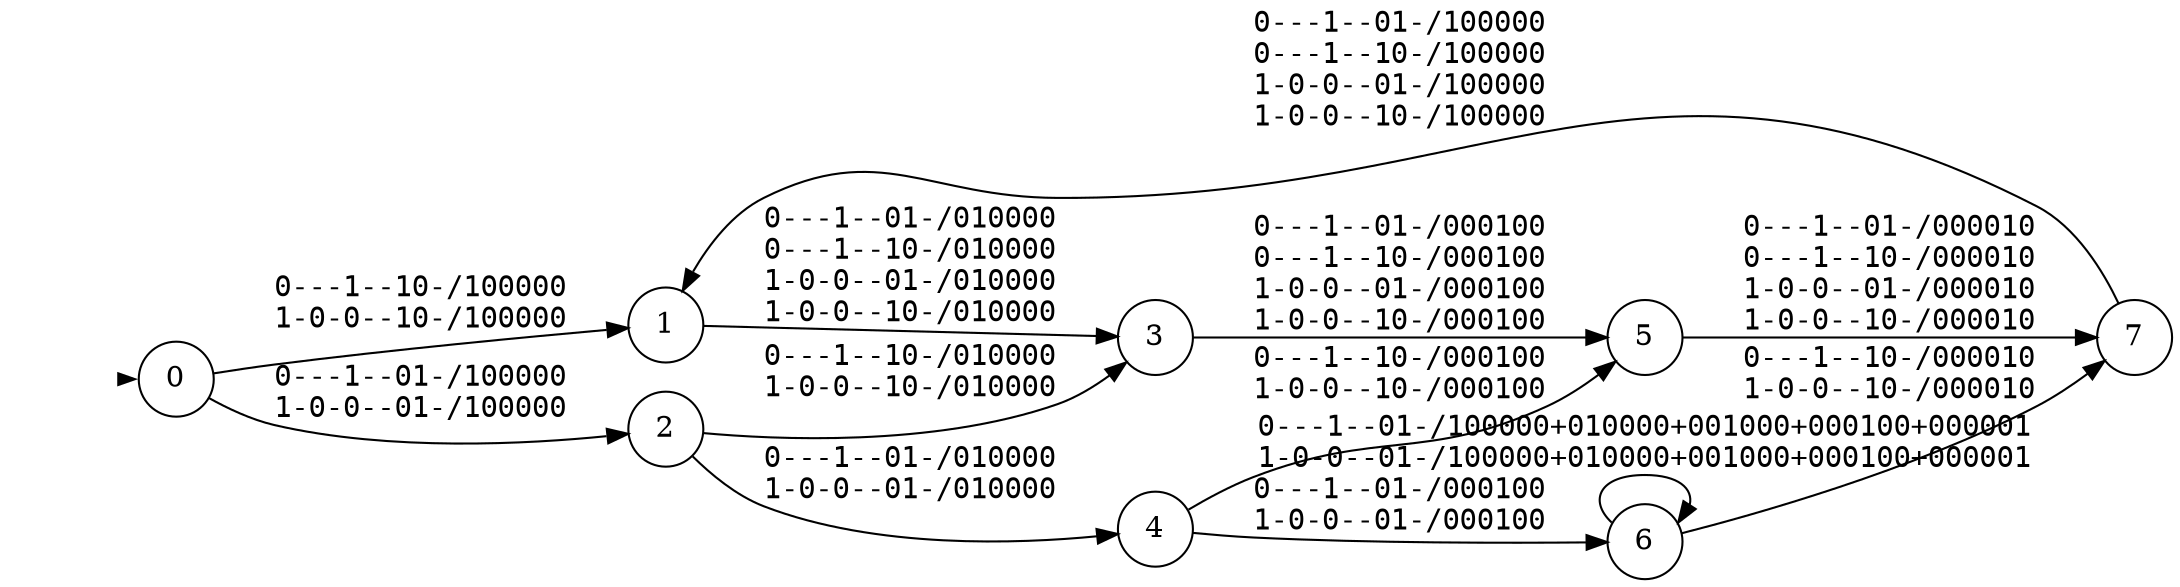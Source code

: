 digraph""{graph[rankdir=LR,ranksep=0.8,nodesep=0.2];node[shape=circle];edge[fontname=mono];init[shape=point,style=invis];0[label="0"];1[label="1"];2[label="2"];3[label="3"];4[label="4"];5[label="5"];6[label="6"];7[label="7"];init->0[penwidth=0,tooltip="initialstate"];0->1[label="0---1--10-/100000\l1-0-0--10-/100000\l",labeltooltip="&#172;warehouse&#8743;shop&#8743;night&#8743;&#172;day/go_counter&#8743;&#172;go_back&#8743;&#172;go_charging_point&#8743;&#172;go_warehouse&#8743;&#172;go_entrace&#8743;&#172;go_safe_loc&#10;warehouse&#8743;&#172;entrance&#8743;&#172;shop&#8743;night&#8743;&#172;day/go_counter&#8743;&#172;go_back&#8743;&#172;go_charging_point&#8743;&#172;go_warehouse&#8743;&#172;go_entrace&#8743;&#172;go_safe_loc&#10;"];0->2[label="0---1--01-/100000\l1-0-0--01-/100000\l",labeltooltip="&#172;warehouse&#8743;shop&#8743;&#172;night&#8743;day/go_counter&#8743;&#172;go_back&#8743;&#172;go_charging_point&#8743;&#172;go_warehouse&#8743;&#172;go_entrace&#8743;&#172;go_safe_loc&#10;warehouse&#8743;&#172;entrance&#8743;&#172;shop&#8743;&#172;night&#8743;day/go_counter&#8743;&#172;go_back&#8743;&#172;go_charging_point&#8743;&#172;go_warehouse&#8743;&#172;go_entrace&#8743;&#172;go_safe_loc&#10;"];1->3[label="0---1--01-/010000\l0---1--10-/010000\l1-0-0--01-/010000\l1-0-0--10-/010000\l",labeltooltip="&#172;warehouse&#8743;shop&#8743;&#172;night&#8743;day/&#172;go_counter&#8743;go_back&#8743;&#172;go_charging_point&#8743;&#172;go_warehouse&#8743;&#172;go_entrace&#8743;&#172;go_safe_loc&#10;&#172;warehouse&#8743;shop&#8743;night&#8743;&#172;day/&#172;go_counter&#8743;go_back&#8743;&#172;go_charging_point&#8743;&#172;go_warehouse&#8743;&#172;go_entrace&#8743;&#172;go_safe_loc&#10;warehouse&#8743;&#172;entrance&#8743;&#172;shop&#8743;&#172;night&#8743;day/&#172;go_counter&#8743;go_back&#8743;&#172;go_charging_point&#8743;&#172;go_warehouse&#8743;&#172;go_entrace&#8743;&#172;go_safe_loc&#10;warehouse&#8743;&#172;entrance&#8743;&#172;shop&#8743;night&#8743;&#172;day/&#172;go_counter&#8743;go_back&#8743;&#172;go_charging_point&#8743;&#172;go_warehouse&#8743;&#172;go_entrace&#8743;&#172;go_safe_loc&#10;"];2->3[label="0---1--10-/010000\l1-0-0--10-/010000\l",labeltooltip="&#172;warehouse&#8743;shop&#8743;night&#8743;&#172;day/&#172;go_counter&#8743;go_back&#8743;&#172;go_charging_point&#8743;&#172;go_warehouse&#8743;&#172;go_entrace&#8743;&#172;go_safe_loc&#10;warehouse&#8743;&#172;entrance&#8743;&#172;shop&#8743;night&#8743;&#172;day/&#172;go_counter&#8743;go_back&#8743;&#172;go_charging_point&#8743;&#172;go_warehouse&#8743;&#172;go_entrace&#8743;&#172;go_safe_loc&#10;"];2->4[label="0---1--01-/010000\l1-0-0--01-/010000\l",labeltooltip="&#172;warehouse&#8743;shop&#8743;&#172;night&#8743;day/&#172;go_counter&#8743;go_back&#8743;&#172;go_charging_point&#8743;&#172;go_warehouse&#8743;&#172;go_entrace&#8743;&#172;go_safe_loc&#10;warehouse&#8743;&#172;entrance&#8743;&#172;shop&#8743;&#172;night&#8743;day/&#172;go_counter&#8743;go_back&#8743;&#172;go_charging_point&#8743;&#172;go_warehouse&#8743;&#172;go_entrace&#8743;&#172;go_safe_loc&#10;"];3->5[label="0---1--01-/000100\l0---1--10-/000100\l1-0-0--01-/000100\l1-0-0--10-/000100\l",labeltooltip="&#172;warehouse&#8743;shop&#8743;&#172;night&#8743;day/&#172;go_counter&#8743;&#172;go_back&#8743;&#172;go_charging_point&#8743;go_warehouse&#8743;&#172;go_entrace&#8743;&#172;go_safe_loc&#10;&#172;warehouse&#8743;shop&#8743;night&#8743;&#172;day/&#172;go_counter&#8743;&#172;go_back&#8743;&#172;go_charging_point&#8743;go_warehouse&#8743;&#172;go_entrace&#8743;&#172;go_safe_loc&#10;warehouse&#8743;&#172;entrance&#8743;&#172;shop&#8743;&#172;night&#8743;day/&#172;go_counter&#8743;&#172;go_back&#8743;&#172;go_charging_point&#8743;go_warehouse&#8743;&#172;go_entrace&#8743;&#172;go_safe_loc&#10;warehouse&#8743;&#172;entrance&#8743;&#172;shop&#8743;night&#8743;&#172;day/&#172;go_counter&#8743;&#172;go_back&#8743;&#172;go_charging_point&#8743;go_warehouse&#8743;&#172;go_entrace&#8743;&#172;go_safe_loc&#10;"];4->5[label="0---1--10-/000100\l1-0-0--10-/000100\l",labeltooltip="&#172;warehouse&#8743;shop&#8743;night&#8743;&#172;day/&#172;go_counter&#8743;&#172;go_back&#8743;&#172;go_charging_point&#8743;go_warehouse&#8743;&#172;go_entrace&#8743;&#172;go_safe_loc&#10;warehouse&#8743;&#172;entrance&#8743;&#172;shop&#8743;night&#8743;&#172;day/&#172;go_counter&#8743;&#172;go_back&#8743;&#172;go_charging_point&#8743;go_warehouse&#8743;&#172;go_entrace&#8743;&#172;go_safe_loc&#10;"];4->6[label="0---1--01-/000100\l1-0-0--01-/000100\l",labeltooltip="&#172;warehouse&#8743;shop&#8743;&#172;night&#8743;day/&#172;go_counter&#8743;&#172;go_back&#8743;&#172;go_charging_point&#8743;go_warehouse&#8743;&#172;go_entrace&#8743;&#172;go_safe_loc&#10;warehouse&#8743;&#172;entrance&#8743;&#172;shop&#8743;&#172;night&#8743;day/&#172;go_counter&#8743;&#172;go_back&#8743;&#172;go_charging_point&#8743;go_warehouse&#8743;&#172;go_entrace&#8743;&#172;go_safe_loc&#10;"];5->7[label="0---1--01-/000010\l0---1--10-/000010\l1-0-0--01-/000010\l1-0-0--10-/000010\l",labeltooltip="&#172;warehouse&#8743;shop&#8743;&#172;night&#8743;day/&#172;go_counter&#8743;&#172;go_back&#8743;&#172;go_charging_point&#8743;&#172;go_warehouse&#8743;go_entrace&#8743;&#172;go_safe_loc&#10;&#172;warehouse&#8743;shop&#8743;night&#8743;&#172;day/&#172;go_counter&#8743;&#172;go_back&#8743;&#172;go_charging_point&#8743;&#172;go_warehouse&#8743;go_entrace&#8743;&#172;go_safe_loc&#10;warehouse&#8743;&#172;entrance&#8743;&#172;shop&#8743;&#172;night&#8743;day/&#172;go_counter&#8743;&#172;go_back&#8743;&#172;go_charging_point&#8743;&#172;go_warehouse&#8743;go_entrace&#8743;&#172;go_safe_loc&#10;warehouse&#8743;&#172;entrance&#8743;&#172;shop&#8743;night&#8743;&#172;day/&#172;go_counter&#8743;&#172;go_back&#8743;&#172;go_charging_point&#8743;&#172;go_warehouse&#8743;go_entrace&#8743;&#172;go_safe_loc&#10;"];6->6[label="0---1--01-/100000+010000+001000+000100+000001\l1-0-0--01-/100000+010000+001000+000100+000001\l",labeltooltip="&#172;warehouse&#8743;shop&#8743;&#172;night&#8743;day/go_counter&#8743;&#172;go_back&#8743;&#172;go_charging_point&#8743;&#172;go_warehouse&#8743;&#172;go_entrace&#8743;&#172;go_safe_loc+&#172;go_counter&#8743;go_back&#8743;&#172;go_charging_point&#8743;&#172;go_warehouse&#8743;&#172;go_entrace&#8743;&#172;go_safe_loc+&#172;go_counter&#8743;&#172;go_back&#8743;go_charging_point&#8743;&#172;go_warehouse&#8743;&#172;go_entrace&#8743;&#172;go_safe_loc+&#172;go_counter&#8743;&#172;go_back&#8743;&#172;go_charging_point&#8743;go_warehouse&#8743;&#172;go_entrace&#8743;&#172;go_safe_loc+&#172;go_counter&#8743;&#172;go_back&#8743;&#172;go_charging_point&#8743;&#172;go_warehouse&#8743;&#172;go_entrace&#8743;go_safe_loc&#10;warehouse&#8743;&#172;entrance&#8743;&#172;shop&#8743;&#172;night&#8743;day/go_counter&#8743;&#172;go_back&#8743;&#172;go_charging_point&#8743;&#172;go_warehouse&#8743;&#172;go_entrace&#8743;&#172;go_safe_loc+&#172;go_counter&#8743;go_back&#8743;&#172;go_charging_point&#8743;&#172;go_warehouse&#8743;&#172;go_entrace&#8743;&#172;go_safe_loc+&#172;go_counter&#8743;&#172;go_back&#8743;go_charging_point&#8743;&#172;go_warehouse&#8743;&#172;go_entrace&#8743;&#172;go_safe_loc+&#172;go_counter&#8743;&#172;go_back&#8743;&#172;go_charging_point&#8743;go_warehouse&#8743;&#172;go_entrace&#8743;&#172;go_safe_loc+&#172;go_counter&#8743;&#172;go_back&#8743;&#172;go_charging_point&#8743;&#172;go_warehouse&#8743;&#172;go_entrace&#8743;go_safe_loc&#10;"];6->7[label="0---1--10-/000010\l1-0-0--10-/000010\l",labeltooltip="&#172;warehouse&#8743;shop&#8743;night&#8743;&#172;day/&#172;go_counter&#8743;&#172;go_back&#8743;&#172;go_charging_point&#8743;&#172;go_warehouse&#8743;go_entrace&#8743;&#172;go_safe_loc&#10;warehouse&#8743;&#172;entrance&#8743;&#172;shop&#8743;night&#8743;&#172;day/&#172;go_counter&#8743;&#172;go_back&#8743;&#172;go_charging_point&#8743;&#172;go_warehouse&#8743;go_entrace&#8743;&#172;go_safe_loc&#10;"];7->1[label="0---1--01-/100000\l0---1--10-/100000\l1-0-0--01-/100000\l1-0-0--10-/100000\l",labeltooltip="&#172;warehouse&#8743;shop&#8743;&#172;night&#8743;day/go_counter&#8743;&#172;go_back&#8743;&#172;go_charging_point&#8743;&#172;go_warehouse&#8743;&#172;go_entrace&#8743;&#172;go_safe_loc&#10;&#172;warehouse&#8743;shop&#8743;night&#8743;&#172;day/go_counter&#8743;&#172;go_back&#8743;&#172;go_charging_point&#8743;&#172;go_warehouse&#8743;&#172;go_entrace&#8743;&#172;go_safe_loc&#10;warehouse&#8743;&#172;entrance&#8743;&#172;shop&#8743;&#172;night&#8743;day/go_counter&#8743;&#172;go_back&#8743;&#172;go_charging_point&#8743;&#172;go_warehouse&#8743;&#172;go_entrace&#8743;&#172;go_safe_loc&#10;warehouse&#8743;&#172;entrance&#8743;&#172;shop&#8743;night&#8743;&#172;day/go_counter&#8743;&#172;go_back&#8743;&#172;go_charging_point&#8743;&#172;go_warehouse&#8743;&#172;go_entrace&#8743;&#172;go_safe_loc&#10;"];}